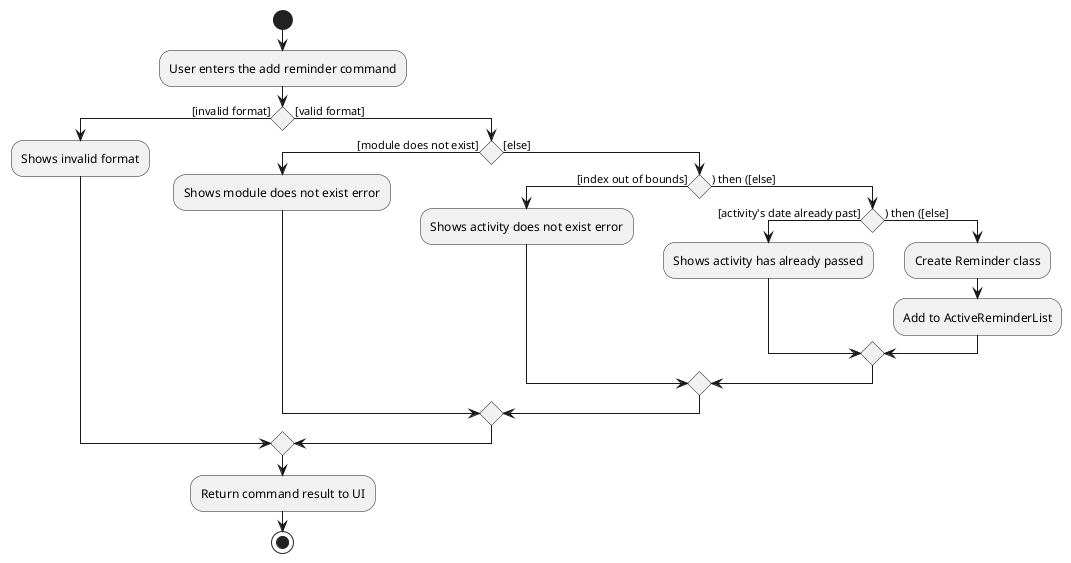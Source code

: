 @startuml
start
:User enters the add reminder command;

if () then ([invalid format])
    :Shows invalid format;
else ([valid format])
    if () then ([module does not exist])
        :Shows module does not exist error;
    else ([else])
        if () then ([index out of bounds])
            :Shows activity does not exist error;
        else () then ([else])
            if () then ([activity's date already past])
                :Shows activity has already passed;
            else () then ([else])
                :Create Reminder class;
                :Add to ActiveReminderList;
endif
endif
endif
endif
:Return command result to UI;
stop
@enduml
